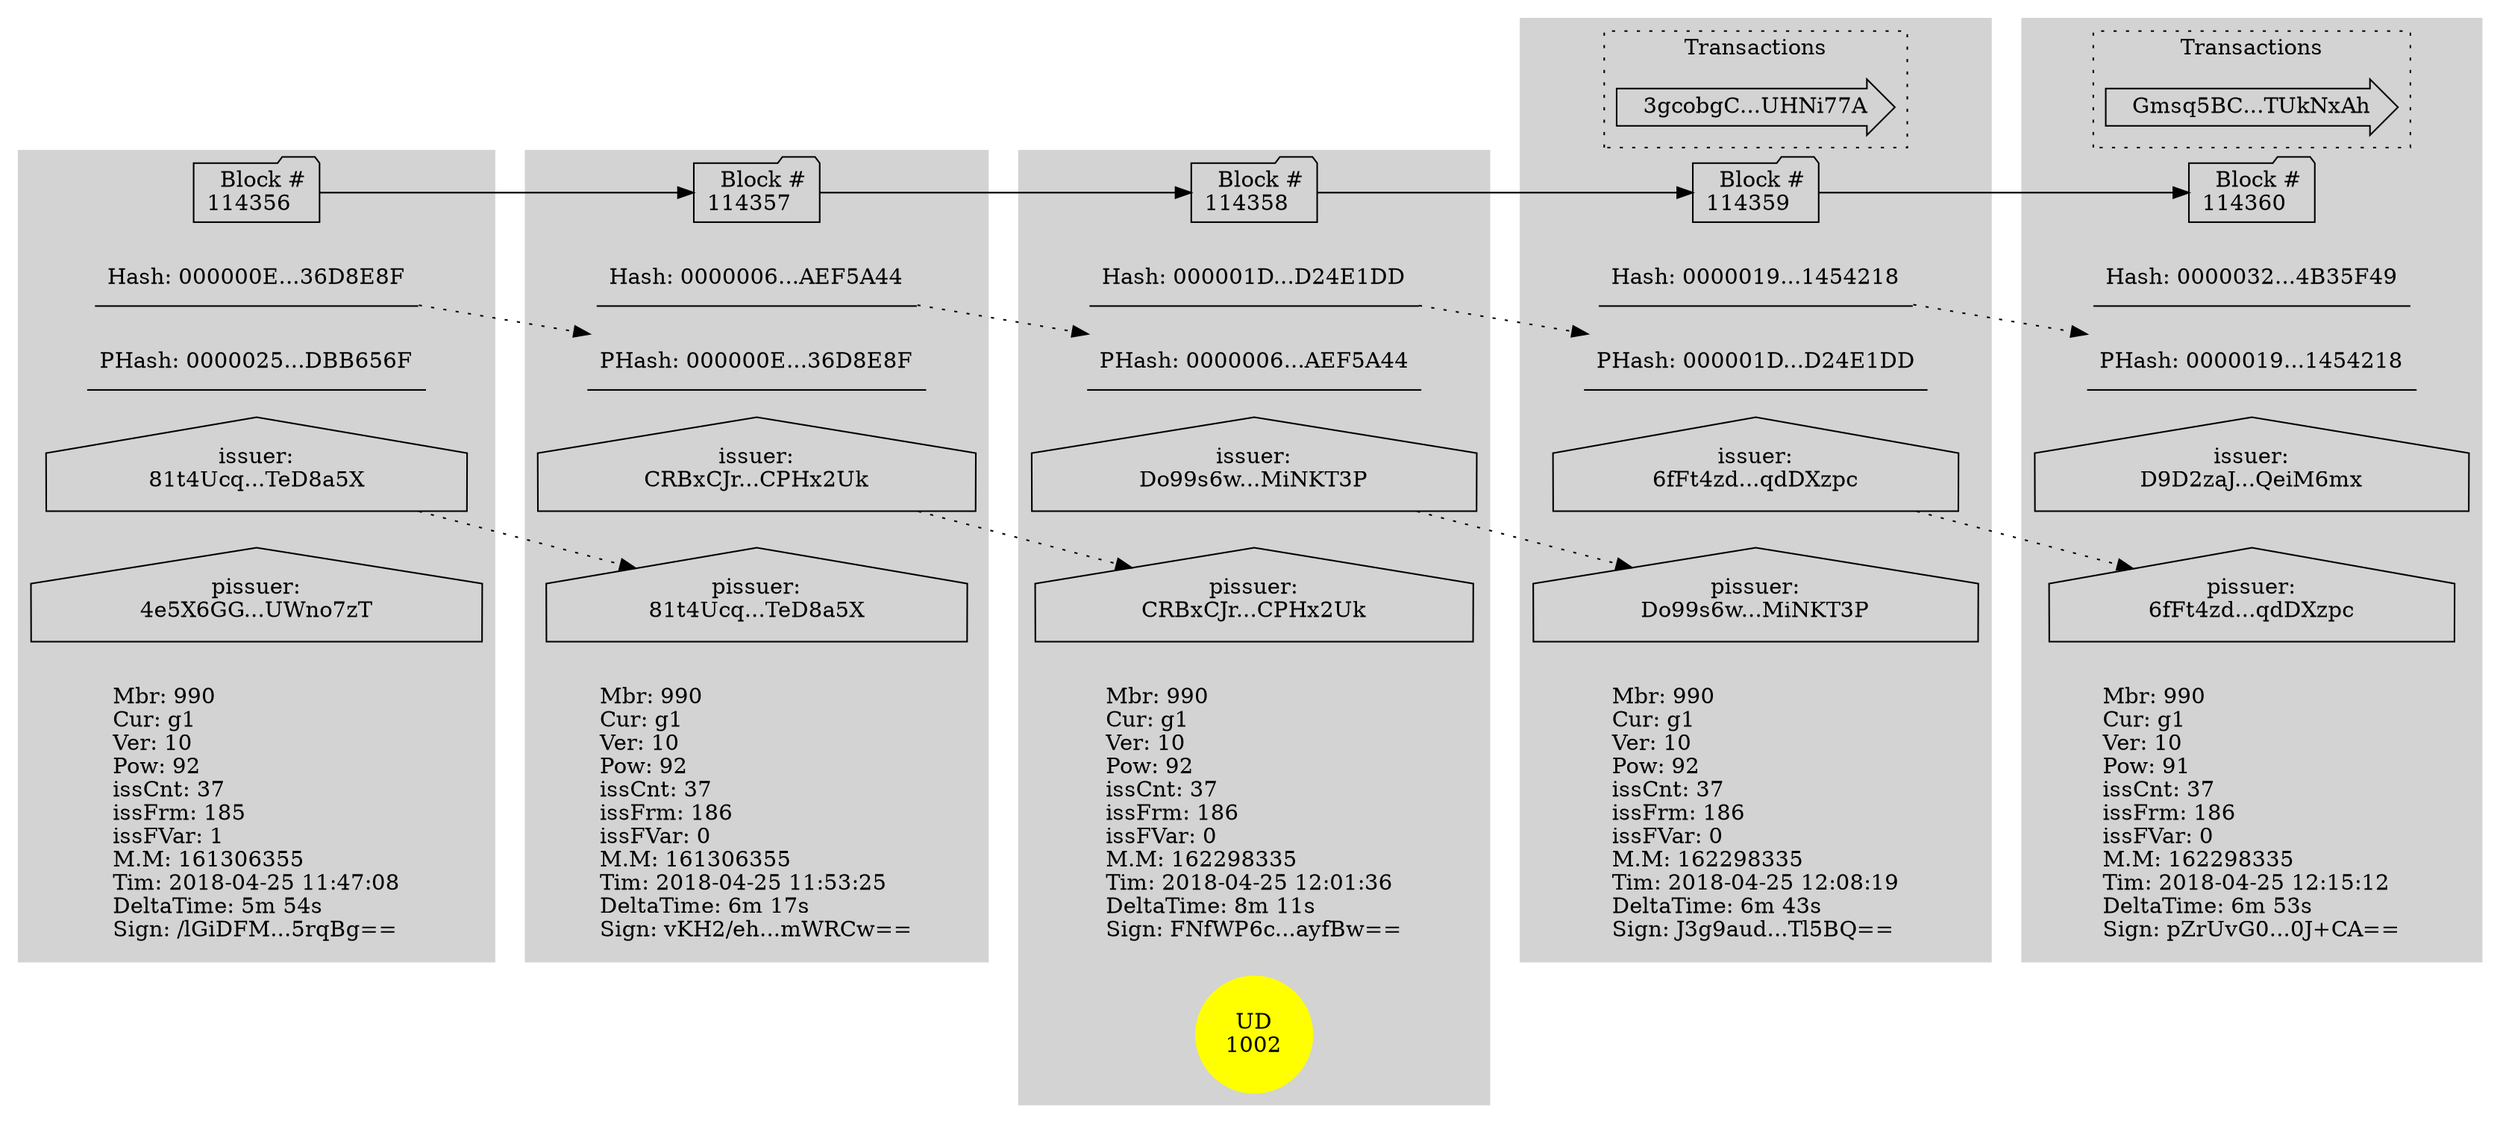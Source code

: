 digraph{
	graph [rankdir=LR ]

	
	subgraph cluster_114356{
		graph [rankdir=TB]
		node [shape=underline]
		style=filled;
		color=lightgrey;
		_114356 [label="  Block #\n114356  ", URL="/graphviz/svg/block/114356", shape=folder];
		_114356hash [label="Hash: 000000E...36D8E8F"];
		_114356phash [label="PHash: 0000025...DBB656F"];
		_114356issuer [label="issuer:\n81t4Ucq...TeD8a5X", URL="/graphviz/svg/certs/81t4UcqmrVnRqGaQwc2zSmoe1bM5G4vQ7fPxbTeD8a5X", shape=house];
		_114356pissuer [label="pissuer:\n4e5X6GG...UWno7zT", shape=house];
		_114356info [labeljust=l, shape=plaintext, label="Mbr: 990\lCur: g1\lVer: 10\lPow: 92\lissCnt: 37\lissFrm: 185\lissFVar: 1\lM.M: 161306355\lTim: 2018-04-25 11:47:08\lDeltaTime: 5m 54s\lSign: /lGiDFM...5rqBg==\l"];
	}
	
	subgraph cluster_114357{
		graph [rankdir=TB]
		node [shape=underline]
		style=filled;
		color=lightgrey;
		_114357 [label="  Block #\n114357  ", URL="/graphviz/svg/block/114357", shape=folder];
		_114357hash [label="Hash: 0000006...AEF5A44"];
		_114357phash [label="PHash: 000000E...36D8E8F"];
		_114357issuer [label="issuer:\nCRBxCJr...CPHx2Uk", URL="/graphviz/svg/certs/CRBxCJrTA6tmHsgt9cQh9SHcCc8w8q95YTp38CPHx2Uk", shape=house];
		_114357pissuer [label="pissuer:\n81t4Ucq...TeD8a5X", shape=house];
		_114357info [labeljust=l, shape=plaintext, label="Mbr: 990\lCur: g1\lVer: 10\lPow: 92\lissCnt: 37\lissFrm: 186\lissFVar: 0\lM.M: 161306355\lTim: 2018-04-25 11:53:25\lDeltaTime: 6m 17s\lSign: vKH2/eh...mWRCw==\l"];
	}
	
	subgraph cluster_114358{
		graph [rankdir=TB]
		node [shape=underline]
		style=filled;
		color=lightgrey;
		_114358 [label="  Block #\n114358  ", URL="/graphviz/svg/block/114358", shape=folder];
		_114358hash [label="Hash: 000001D...D24E1DD"];
		_114358phash [label="PHash: 0000006...AEF5A44"];
		_114358issuer [label="issuer:\nDo99s6w...MiNKT3P", URL="/graphviz/svg/certs/Do99s6wQR2JLfhirPdpAERSjNbmjjECzGxHNJMiNKT3P", shape=house];
		_114358pissuer [label="pissuer:\nCRBxCJr...CPHx2Uk", shape=house];
		_114358info [labeljust=l, shape=plaintext, label="Mbr: 990\lCur: g1\lVer: 10\lPow: 92\lissCnt: 37\lissFrm: 186\lissFVar: 0\lM.M: 162298335\lTim: 2018-04-25 12:01:36\lDeltaTime: 8m 11s\lSign: FNfWP6c...ayfBw==\l"];
		_114358Ud [label="UD\n1002", shape=circle, color=yellow, style=filled];
	}
	
	subgraph cluster_114359{
		graph [rankdir=TB]
		node [shape=underline]
		style=filled;
		color=lightgrey;
		_114359 [label="  Block #\n114359  ", URL="/graphviz/svg/block/114359", shape=folder];
		_114359hash [label="Hash: 0000019...1454218"];
		_114359phash [label="PHash: 000001D...D24E1DD"];
		_114359issuer [label="issuer:\n6fFt4zd...qdDXzpc", URL="/graphviz/svg/certs/6fFt4zdvtNyVcfJn7Y41mKLmMDizyK3nVeNW3qdDXzpc", shape=house];
		_114359pissuer [label="pissuer:\nDo99s6w...MiNKT3P", shape=house];
		_114359info [labeljust=l, shape=plaintext, label="Mbr: 990\lCur: g1\lVer: 10\lPow: 92\lissCnt: 37\lissFrm: 186\lissFVar: 0\lM.M: 162298335\lTim: 2018-04-25 12:08:19\lDeltaTime: 6m 43s\lSign: J3g9aud...Tl5BQ==\l"];

		subgraph cluster_114359Tx {
			graph [rankdir=LR, style=dotted, color=black]
			labelloc="t";
			label="Transactions";			txDF6D37773B224D376EF425F2B087D0372C32D8B3F0EF273116553CB1072EADE7 [label="  3gcobgC...UHNi77A  ",URL="/graphviz/svg/tx/DF6D37773B224D376EF425F2B087D0372C32D8B3F0EF273116553CB1072EADE7", shape=rarrow];
		}
	}
	
	subgraph cluster_114360{
		graph [rankdir=TB]
		node [shape=underline]
		style=filled;
		color=lightgrey;
		_114360 [label="  Block #\n114360  ", URL="/graphviz/svg/block/114360", shape=folder];
		_114360hash [label="Hash: 0000032...4B35F49"];
		_114360phash [label="PHash: 0000019...1454218"];
		_114360issuer [label="issuer:\nD9D2zaJ...QeiM6mx", URL="/graphviz/svg/certs/D9D2zaJoWYWveii1JRYLVK3J4Z7ZH3QczoKrnQeiM6mx", shape=house];
		_114360pissuer [label="pissuer:\n6fFt4zd...qdDXzpc", shape=house];
		_114360info [labeljust=l, shape=plaintext, label="Mbr: 990\lCur: g1\lVer: 10\lPow: 91\lissCnt: 37\lissFrm: 186\lissFVar: 0\lM.M: 162298335\lTim: 2018-04-25 12:15:12\lDeltaTime: 6m 53s\lSign: pZrUvG0...0J+CA==\l"];

		subgraph cluster_114360Tx {
			graph [rankdir=LR, style=dotted, color=black]
			labelloc="t";
			label="Transactions";			txE8CF465A853DC109C382D49F08FF655E8DB5D4EB4DBC210644DFA2F99BE30912 [label="  Gmsq5BC...TUkNxAh  ",URL="/graphviz/svg/tx/E8CF465A853DC109C382D49F08FF655E8DB5D4EB4DBC210644DFA2F99BE30912", shape=rarrow];
		}
	}

	_114356hash -> _114357phash [weight=0, style=dotted];
	_114357hash -> _114358phash [weight=0, style=dotted];
	_114358hash -> _114359phash [weight=0, style=dotted];
	_114359hash -> _114360phash [weight=0, style=dotted];
	_114356issuer -> _114357pissuer [weight=0, style=dotted];
	_114357issuer -> _114358pissuer [weight=0, style=dotted];
	_114358issuer -> _114359pissuer [weight=0, style=dotted];
	_114359issuer -> _114360pissuer [weight=0, style=dotted];

	
	subgraph cluster_Blocks {
		color=black; 
		_114356 -> _114357 [weight=10];
		_114357 -> _114358 [weight=10];
		_114358 -> _114359 [weight=10];
		_114359 -> _114360 [weight=10];
	}

	
}
